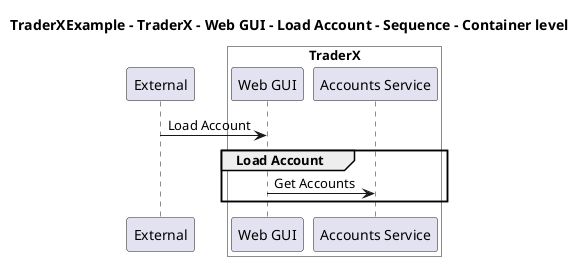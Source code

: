 @startuml

title TraderXExample - TraderX - Web GUI - Load Account - Sequence - Container level

participant "External" as C4InterFlow.SoftwareSystems.ExternalSystem

box "TraderX" #White
    participant "Web GUI" as TraderXExample.SoftwareSystems.TraderX.Containers.WebGUI
    participant "Accounts Service" as TraderXExample.SoftwareSystems.TraderX.Containers.AccountsService
end box


C4InterFlow.SoftwareSystems.ExternalSystem -> TraderXExample.SoftwareSystems.TraderX.Containers.WebGUI : Load Account
group Load Account
TraderXExample.SoftwareSystems.TraderX.Containers.WebGUI -> TraderXExample.SoftwareSystems.TraderX.Containers.AccountsService : Get Accounts
end


@enduml
